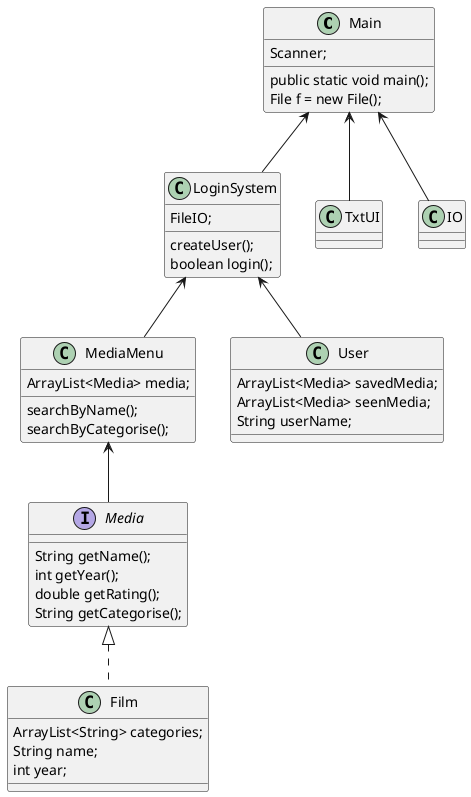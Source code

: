 @startuml
'https://plantuml.com/class-diagram


Main <-- LoginSystem
class Main{
public static void main();
Scanner;
File f = new File();
}
LoginSystem <-- MediaMenu
MediaMenu <-- Media
LoginSystem <-- User
Main <-- TxtUI
Main <-- IO

Interface Media{
String getName();
int getYear();
double getRating();
String getCategorise();


}

class Film implements Media{
ArrayList<String> categories;
String name;
int year;
}

class MediaMenu{
ArrayList<Media> media;
searchByName();
searchByCategorise();

}

class User{
ArrayList<Media> savedMedia;
ArrayList<Media> seenMedia;
String userName;
}

class IO {

}

class TxtUI{

}

class LoginSystem{
createUser();
boolean login();
FileIO;
}



@enduml